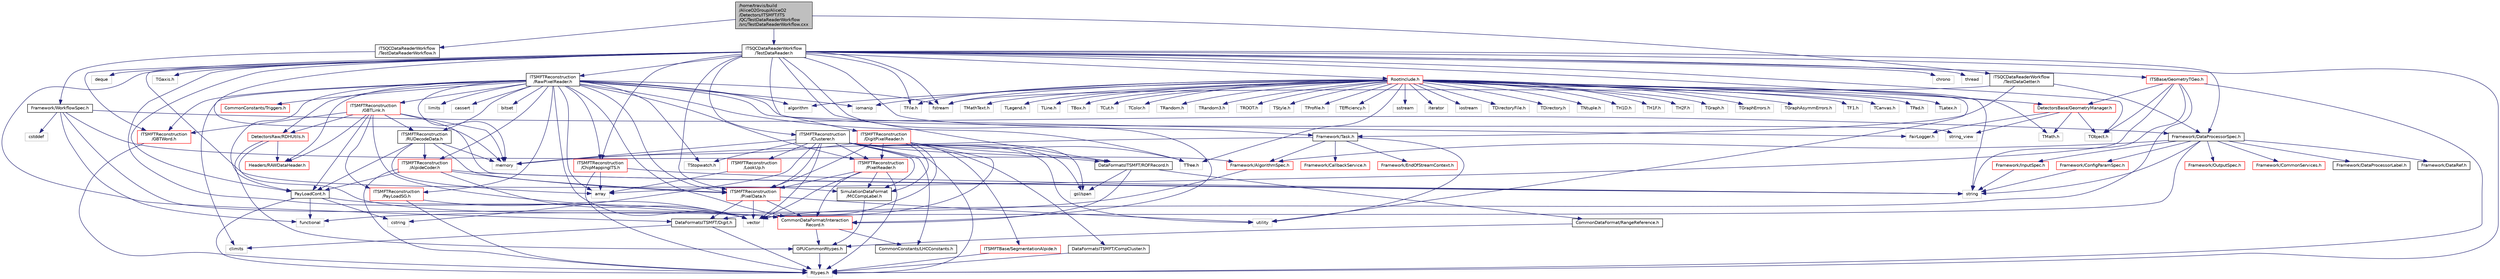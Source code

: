 digraph "/home/travis/build/AliceO2Group/AliceO2/Detectors/ITSMFT/ITS/QC/TestDataReaderWorkflow/src/TestDataReaderWorkflow.cxx"
{
 // INTERACTIVE_SVG=YES
  bgcolor="transparent";
  edge [fontname="Helvetica",fontsize="10",labelfontname="Helvetica",labelfontsize="10"];
  node [fontname="Helvetica",fontsize="10",shape=record];
  Node0 [label="/home/travis/build\l/AliceO2Group/AliceO2\l/Detectors/ITSMFT/ITS\l/QC/TestDataReaderWorkflow\l/src/TestDataReaderWorkflow.cxx",height=0.2,width=0.4,color="black", fillcolor="grey75", style="filled", fontcolor="black"];
  Node0 -> Node1 [color="midnightblue",fontsize="10",style="solid",fontname="Helvetica"];
  Node1 [label="ITSQCDataReaderWorkflow\l/TestDataReaderWorkflow.h",height=0.2,width=0.4,color="black",URL="$d6/da9/TestDataReaderWorkflow_8h.html"];
  Node1 -> Node2 [color="midnightblue",fontsize="10",style="solid",fontname="Helvetica"];
  Node2 [label="Framework/WorkflowSpec.h",height=0.2,width=0.4,color="black",URL="$df/da1/WorkflowSpec_8h.html"];
  Node2 -> Node3 [color="midnightblue",fontsize="10",style="solid",fontname="Helvetica"];
  Node3 [label="Framework/DataProcessorSpec.h",height=0.2,width=0.4,color="black",URL="$d0/df4/DataProcessorSpec_8h.html"];
  Node3 -> Node4 [color="midnightblue",fontsize="10",style="solid",fontname="Helvetica"];
  Node4 [label="Framework/AlgorithmSpec.h",height=0.2,width=0.4,color="red",URL="$d0/d14/AlgorithmSpec_8h.html"];
  Node4 -> Node84 [color="midnightblue",fontsize="10",style="solid",fontname="Helvetica"];
  Node84 [label="functional",height=0.2,width=0.4,color="grey75"];
  Node3 -> Node119 [color="midnightblue",fontsize="10",style="solid",fontname="Helvetica"];
  Node119 [label="Framework/ConfigParamSpec.h",height=0.2,width=0.4,color="red",URL="$d0/d1c/ConfigParamSpec_8h.html"];
  Node119 -> Node52 [color="midnightblue",fontsize="10",style="solid",fontname="Helvetica"];
  Node52 [label="string",height=0.2,width=0.4,color="grey75"];
  Node3 -> Node123 [color="midnightblue",fontsize="10",style="solid",fontname="Helvetica"];
  Node123 [label="Framework/DataProcessorLabel.h",height=0.2,width=0.4,color="black",URL="$d1/df2/DataProcessorLabel_8h.html"];
  Node3 -> Node7 [color="midnightblue",fontsize="10",style="solid",fontname="Helvetica"];
  Node7 [label="Framework/DataRef.h",height=0.2,width=0.4,color="black",URL="$d5/dfb/DataRef_8h.html"];
  Node3 -> Node58 [color="midnightblue",fontsize="10",style="solid",fontname="Helvetica"];
  Node58 [label="Framework/InputSpec.h",height=0.2,width=0.4,color="red",URL="$d5/d3f/InputSpec_8h.html"];
  Node58 -> Node52 [color="midnightblue",fontsize="10",style="solid",fontname="Helvetica"];
  Node3 -> Node45 [color="midnightblue",fontsize="10",style="solid",fontname="Helvetica"];
  Node45 [label="Framework/OutputSpec.h",height=0.2,width=0.4,color="red",URL="$db/d2d/OutputSpec_8h.html"];
  Node3 -> Node124 [color="midnightblue",fontsize="10",style="solid",fontname="Helvetica"];
  Node124 [label="Framework/CommonServices.h",height=0.2,width=0.4,color="red",URL="$d8/d02/CommonServices_8h.html"];
  Node3 -> Node52 [color="midnightblue",fontsize="10",style="solid",fontname="Helvetica"];
  Node3 -> Node25 [color="midnightblue",fontsize="10",style="solid",fontname="Helvetica"];
  Node25 [label="vector",height=0.2,width=0.4,color="grey75"];
  Node2 -> Node4 [color="midnightblue",fontsize="10",style="solid",fontname="Helvetica"];
  Node2 -> Node25 [color="midnightblue",fontsize="10",style="solid",fontname="Helvetica"];
  Node2 -> Node84 [color="midnightblue",fontsize="10",style="solid",fontname="Helvetica"];
  Node2 -> Node85 [color="midnightblue",fontsize="10",style="solid",fontname="Helvetica"];
  Node85 [label="cstddef",height=0.2,width=0.4,color="grey75"];
  Node0 -> Node125 [color="midnightblue",fontsize="10",style="solid",fontname="Helvetica"];
  Node125 [label="ITSQCDataReaderWorkflow\l/TestDataReader.h",height=0.2,width=0.4,color="black",URL="$dd/d69/TestDataReader_8h.html"];
  Node125 -> Node25 [color="midnightblue",fontsize="10",style="solid",fontname="Helvetica"];
  Node125 -> Node126 [color="midnightblue",fontsize="10",style="solid",fontname="Helvetica"];
  Node126 [label="deque",height=0.2,width=0.4,color="grey75"];
  Node125 -> Node18 [color="midnightblue",fontsize="10",style="solid",fontname="Helvetica"];
  Node18 [label="memory",height=0.2,width=0.4,color="grey75"];
  Node125 -> Node127 [color="midnightblue",fontsize="10",style="solid",fontname="Helvetica"];
  Node127 [label="Rtypes.h",height=0.2,width=0.4,color="grey75"];
  Node125 -> Node128 [color="midnightblue",fontsize="10",style="solid",fontname="Helvetica"];
  Node128 [label="TObject.h",height=0.2,width=0.4,color="grey75"];
  Node125 -> Node129 [color="midnightblue",fontsize="10",style="solid",fontname="Helvetica"];
  Node129 [label="TGaxis.h",height=0.2,width=0.4,color="grey75"];
  Node125 -> Node130 [color="midnightblue",fontsize="10",style="solid",fontname="Helvetica"];
  Node130 [label="TFile.h",height=0.2,width=0.4,color="grey75"];
  Node125 -> Node3 [color="midnightblue",fontsize="10",style="solid",fontname="Helvetica"];
  Node125 -> Node131 [color="midnightblue",fontsize="10",style="solid",fontname="Helvetica"];
  Node131 [label="Framework/Task.h",height=0.2,width=0.4,color="black",URL="$df/d4f/Task_8h.html"];
  Node131 -> Node4 [color="midnightblue",fontsize="10",style="solid",fontname="Helvetica"];
  Node131 -> Node132 [color="midnightblue",fontsize="10",style="solid",fontname="Helvetica"];
  Node132 [label="Framework/CallbackService.h",height=0.2,width=0.4,color="red",URL="$d9/d7f/CallbackService_8h.html"];
  Node131 -> Node135 [color="midnightblue",fontsize="10",style="solid",fontname="Helvetica"];
  Node135 [label="Framework/EndOfStreamContext.h",height=0.2,width=0.4,color="red",URL="$d0/d77/EndOfStreamContext_8h.html"];
  Node131 -> Node31 [color="midnightblue",fontsize="10",style="solid",fontname="Helvetica"];
  Node31 [label="utility",height=0.2,width=0.4,color="grey75"];
  Node131 -> Node18 [color="midnightblue",fontsize="10",style="solid",fontname="Helvetica"];
  Node125 -> Node136 [color="midnightblue",fontsize="10",style="solid",fontname="Helvetica"];
  Node136 [label="ITSMFTReconstruction\l/RawPixelReader.h",height=0.2,width=0.4,color="black",URL="$dd/db8/RawPixelReader_8h.html",tooltip="Definition of the Alpide pixel reader for raw data processing. "];
  Node136 -> Node137 [color="midnightblue",fontsize="10",style="solid",fontname="Helvetica"];
  Node137 [label="Headers/RAWDataHeader.h",height=0.2,width=0.4,color="red",URL="$d4/dee/RAWDataHeader_8h.html",tooltip="Definition of the RAW Data Header. "];
  Node136 -> Node138 [color="midnightblue",fontsize="10",style="solid",fontname="Helvetica"];
  Node138 [label="CommonDataFormat/Interaction\lRecord.h",height=0.2,width=0.4,color="red",URL="$d9/d80/InteractionRecord_8h.html"];
  Node138 -> Node139 [color="midnightblue",fontsize="10",style="solid",fontname="Helvetica"];
  Node139 [label="GPUCommonRtypes.h",height=0.2,width=0.4,color="black",URL="$d2/d45/GPUCommonRtypes_8h.html"];
  Node139 -> Node127 [color="midnightblue",fontsize="10",style="solid",fontname="Helvetica"];
  Node138 -> Node141 [color="midnightblue",fontsize="10",style="solid",fontname="Helvetica"];
  Node141 [label="CommonConstants/LHCConstants.h",height=0.2,width=0.4,color="black",URL="$d4/dc6/LHCConstants_8h.html",tooltip="Header to collect LHC related constants. "];
  Node136 -> Node142 [color="midnightblue",fontsize="10",style="solid",fontname="Helvetica"];
  Node142 [label="ITSMFTReconstruction\l/PixelReader.h",height=0.2,width=0.4,color="red",URL="$df/d2e/PixelReader_8h.html",tooltip="Abstract class for Alpide data reader class. "];
  Node142 -> Node127 [color="midnightblue",fontsize="10",style="solid",fontname="Helvetica"];
  Node142 -> Node143 [color="midnightblue",fontsize="10",style="solid",fontname="Helvetica"];
  Node143 [label="ITSMFTReconstruction\l/PixelData.h",height=0.2,width=0.4,color="red",URL="$da/d8d/PixelData_8h.html",tooltip="Transient data classes for single pixel and set of pixels from current chip. "];
  Node143 -> Node144 [color="midnightblue",fontsize="10",style="solid",fontname="Helvetica"];
  Node144 [label="DataFormatsITSMFT/Digit.h",height=0.2,width=0.4,color="black",URL="$d3/d1e/DataFormats_2Detectors_2ITSMFT_2common_2include_2DataFormatsITSMFT_2Digit_8h.html"];
  Node144 -> Node127 [color="midnightblue",fontsize="10",style="solid",fontname="Helvetica"];
  Node144 -> Node53 [color="midnightblue",fontsize="10",style="solid",fontname="Helvetica"];
  Node53 [label="climits",height=0.2,width=0.4,color="grey75"];
  Node143 -> Node138 [color="midnightblue",fontsize="10",style="solid",fontname="Helvetica"];
  Node143 -> Node25 [color="midnightblue",fontsize="10",style="solid",fontname="Helvetica"];
  Node143 -> Node31 [color="midnightblue",fontsize="10",style="solid",fontname="Helvetica"];
  Node142 -> Node147 [color="midnightblue",fontsize="10",style="solid",fontname="Helvetica"];
  Node147 [label="SimulationDataFormat\l/MCCompLabel.h",height=0.2,width=0.4,color="black",URL="$d7/dcd/MCCompLabel_8h.html"];
  Node147 -> Node139 [color="midnightblue",fontsize="10",style="solid",fontname="Helvetica"];
  Node142 -> Node138 [color="midnightblue",fontsize="10",style="solid",fontname="Helvetica"];
  Node142 -> Node25 [color="midnightblue",fontsize="10",style="solid",fontname="Helvetica"];
  Node136 -> Node143 [color="midnightblue",fontsize="10",style="solid",fontname="Helvetica"];
  Node136 -> Node150 [color="midnightblue",fontsize="10",style="solid",fontname="Helvetica"];
  Node150 [label="ITSMFTReconstruction\l/ChipMappingITS.h",height=0.2,width=0.4,color="red",URL="$d3/d57/ChipMappingITS_8h.html"];
  Node150 -> Node127 [color="midnightblue",fontsize="10",style="solid",fontname="Helvetica"];
  Node150 -> Node32 [color="midnightblue",fontsize="10",style="solid",fontname="Helvetica"];
  Node32 [label="array",height=0.2,width=0.4,color="grey75"];
  Node150 -> Node52 [color="midnightblue",fontsize="10",style="solid",fontname="Helvetica"];
  Node136 -> Node160 [color="midnightblue",fontsize="10",style="solid",fontname="Helvetica"];
  Node160 [label="ITSMFTReconstruction\l/AlpideCoder.h",height=0.2,width=0.4,color="red",URL="$d8/da2/AlpideCoder_8h.html",tooltip="class for the ALPIDE data decoding/encoding "];
  Node160 -> Node127 [color="midnightblue",fontsize="10",style="solid",fontname="Helvetica"];
  Node160 -> Node25 [color="midnightblue",fontsize="10",style="solid",fontname="Helvetica"];
  Node160 -> Node52 [color="midnightblue",fontsize="10",style="solid",fontname="Helvetica"];
  Node160 -> Node163 [color="midnightblue",fontsize="10",style="solid",fontname="Helvetica"];
  Node163 [label="PayLoadCont.h",height=0.2,width=0.4,color="black",URL="$d0/d35/PayLoadCont_8h.html",tooltip="Declaration of class for continuos buffer of ALPIDE data. "];
  Node163 -> Node49 [color="midnightblue",fontsize="10",style="solid",fontname="Helvetica"];
  Node49 [label="cstring",height=0.2,width=0.4,color="grey75"];
  Node163 -> Node25 [color="midnightblue",fontsize="10",style="solid",fontname="Helvetica"];
  Node163 -> Node84 [color="midnightblue",fontsize="10",style="solid",fontname="Helvetica"];
  Node163 -> Node127 [color="midnightblue",fontsize="10",style="solid",fontname="Helvetica"];
  Node160 -> Node143 [color="midnightblue",fontsize="10",style="solid",fontname="Helvetica"];
  Node136 -> Node146 [color="midnightblue",fontsize="10",style="solid",fontname="Helvetica"];
  Node146 [label="ITSMFTReconstruction\l/GBTWord.h",height=0.2,width=0.4,color="red",URL="$dd/d86/GBTWord_8h.html"];
  Node146 -> Node127 [color="midnightblue",fontsize="10",style="solid",fontname="Helvetica"];
  Node136 -> Node167 [color="midnightblue",fontsize="10",style="solid",fontname="Helvetica"];
  Node167 [label="CommonConstants/Triggers.h",height=0.2,width=0.4,color="red",URL="$de/da4/Triggers_8h.html",tooltip="Definition of the 32 Central Trigger System (CTS) Trigger Types defined in https://twiki.cern.ch/twiki/pub/ALICE/NoteForFEDevelopers/CTS_CRU_FE_interface.pdf. "];
  Node136 -> Node163 [color="midnightblue",fontsize="10",style="solid",fontname="Helvetica"];
  Node136 -> Node168 [color="midnightblue",fontsize="10",style="solid",fontname="Helvetica"];
  Node168 [label="ITSMFTReconstruction\l/PayLoadSG.h",height=0.2,width=0.4,color="red",URL="$d4/d20/PayLoadSG_8h.html",tooltip="Declaration of class for scatter-gather buffer. "];
  Node168 -> Node25 [color="midnightblue",fontsize="10",style="solid",fontname="Helvetica"];
  Node168 -> Node127 [color="midnightblue",fontsize="10",style="solid",fontname="Helvetica"];
  Node136 -> Node169 [color="midnightblue",fontsize="10",style="solid",fontname="Helvetica"];
  Node169 [label="ITSMFTReconstruction\l/GBTLink.h",height=0.2,width=0.4,color="red",URL="$d0/dd1/GBTLink_8h.html",tooltip="Declarations of helper classes for the ITS/MFT raw data decoding. "];
  Node169 -> Node52 [color="midnightblue",fontsize="10",style="solid",fontname="Helvetica"];
  Node169 -> Node18 [color="midnightblue",fontsize="10",style="solid",fontname="Helvetica"];
  Node169 -> Node163 [color="midnightblue",fontsize="10",style="solid",fontname="Helvetica"];
  Node169 -> Node168 [color="midnightblue",fontsize="10",style="solid",fontname="Helvetica"];
  Node169 -> Node146 [color="midnightblue",fontsize="10",style="solid",fontname="Helvetica"];
  Node169 -> Node170 [color="midnightblue",fontsize="10",style="solid",fontname="Helvetica"];
  Node170 [label="ITSMFTReconstruction\l/RUDecodeData.h",height=0.2,width=0.4,color="black",URL="$db/d0e/RUDecodeData_8h.html",tooltip="Declaration of the Readout Unite decoder class. "];
  Node170 -> Node32 [color="midnightblue",fontsize="10",style="solid",fontname="Helvetica"];
  Node170 -> Node18 [color="midnightblue",fontsize="10",style="solid",fontname="Helvetica"];
  Node170 -> Node143 [color="midnightblue",fontsize="10",style="solid",fontname="Helvetica"];
  Node170 -> Node163 [color="midnightblue",fontsize="10",style="solid",fontname="Helvetica"];
  Node170 -> Node160 [color="midnightblue",fontsize="10",style="solid",fontname="Helvetica"];
  Node169 -> Node137 [color="midnightblue",fontsize="10",style="solid",fontname="Helvetica"];
  Node169 -> Node171 [color="midnightblue",fontsize="10",style="solid",fontname="Helvetica"];
  Node171 [label="DetectorsRaw/RDHUtils.h",height=0.2,width=0.4,color="red",URL="$d6/dec/Raw_2include_2DetectorsRaw_2RDHUtils_8h.html"];
  Node171 -> Node139 [color="midnightblue",fontsize="10",style="solid",fontname="Helvetica"];
  Node171 -> Node137 [color="midnightblue",fontsize="10",style="solid",fontname="Helvetica"];
  Node171 -> Node138 [color="midnightblue",fontsize="10",style="solid",fontname="Helvetica"];
  Node169 -> Node138 [color="midnightblue",fontsize="10",style="solid",fontname="Helvetica"];
  Node136 -> Node170 [color="midnightblue",fontsize="10",style="solid",fontname="Helvetica"];
  Node136 -> Node171 [color="midnightblue",fontsize="10",style="solid",fontname="Helvetica"];
  Node136 -> Node174 [color="midnightblue",fontsize="10",style="solid",fontname="Helvetica"];
  Node174 [label="TTree.h",height=0.2,width=0.4,color="grey75"];
  Node136 -> Node175 [color="midnightblue",fontsize="10",style="solid",fontname="Helvetica"];
  Node175 [label="TStopwatch.h",height=0.2,width=0.4,color="grey75"];
  Node136 -> Node176 [color="midnightblue",fontsize="10",style="solid",fontname="Helvetica"];
  Node176 [label="FairLogger.h",height=0.2,width=0.4,color="grey75"];
  Node136 -> Node25 [color="midnightblue",fontsize="10",style="solid",fontname="Helvetica"];
  Node136 -> Node177 [color="midnightblue",fontsize="10",style="solid",fontname="Helvetica"];
  Node177 [label="limits",height=0.2,width=0.4,color="grey75"];
  Node136 -> Node53 [color="midnightblue",fontsize="10",style="solid",fontname="Helvetica"];
  Node136 -> Node18 [color="midnightblue",fontsize="10",style="solid",fontname="Helvetica"];
  Node136 -> Node50 [color="midnightblue",fontsize="10",style="solid",fontname="Helvetica"];
  Node50 [label="algorithm",height=0.2,width=0.4,color="grey75"];
  Node136 -> Node48 [color="midnightblue",fontsize="10",style="solid",fontname="Helvetica"];
  Node48 [label="cassert",height=0.2,width=0.4,color="grey75"];
  Node136 -> Node178 [color="midnightblue",fontsize="10",style="solid",fontname="Helvetica"];
  Node178 [label="fstream",height=0.2,width=0.4,color="grey75"];
  Node136 -> Node109 [color="midnightblue",fontsize="10",style="solid",fontname="Helvetica"];
  Node109 [label="string_view",height=0.2,width=0.4,color="grey75"];
  Node136 -> Node32 [color="midnightblue",fontsize="10",style="solid",fontname="Helvetica"];
  Node136 -> Node153 [color="midnightblue",fontsize="10",style="solid",fontname="Helvetica"];
  Node153 [label="bitset",height=0.2,width=0.4,color="grey75"];
  Node136 -> Node179 [color="midnightblue",fontsize="10",style="solid",fontname="Helvetica"];
  Node179 [label="iomanip",height=0.2,width=0.4,color="grey75"];
  Node125 -> Node180 [color="midnightblue",fontsize="10",style="solid",fontname="Helvetica"];
  Node180 [label="DataFormatsITSMFT/ROFRecord.h",height=0.2,width=0.4,color="black",URL="$d0/dc6/ITSMFT_2common_2include_2DataFormatsITSMFT_2ROFRecord_8h.html"];
  Node180 -> Node181 [color="midnightblue",fontsize="10",style="solid",fontname="Helvetica"];
  Node181 [label="CommonDataFormat/RangeReference.h",height=0.2,width=0.4,color="black",URL="$de/d64/RangeReference_8h.html",tooltip="Class to refer to the 1st entry and N elements of some group in the continuous container. "];
  Node181 -> Node139 [color="midnightblue",fontsize="10",style="solid",fontname="Helvetica"];
  Node180 -> Node138 [color="midnightblue",fontsize="10",style="solid",fontname="Helvetica"];
  Node180 -> Node17 [color="midnightblue",fontsize="10",style="solid",fontname="Helvetica"];
  Node17 [label="gsl/span",height=0.2,width=0.4,color="grey75"];
  Node125 -> Node147 [color="midnightblue",fontsize="10",style="solid",fontname="Helvetica"];
  Node125 -> Node178 [color="midnightblue",fontsize="10",style="solid",fontname="Helvetica"];
  Node125 -> Node182 [color="midnightblue",fontsize="10",style="solid",fontname="Helvetica"];
  Node182 [label="ITSMFTReconstruction\l/Clusterer.h",height=0.2,width=0.4,color="black",URL="$d6/d04/ITSMFT_2common_2reconstruction_2include_2ITSMFTReconstruction_2Clusterer_8h.html"];
  Node182 -> Node31 [color="midnightblue",fontsize="10",style="solid",fontname="Helvetica"];
  Node182 -> Node25 [color="midnightblue",fontsize="10",style="solid",fontname="Helvetica"];
  Node182 -> Node49 [color="midnightblue",fontsize="10",style="solid",fontname="Helvetica"];
  Node182 -> Node18 [color="midnightblue",fontsize="10",style="solid",fontname="Helvetica"];
  Node182 -> Node17 [color="midnightblue",fontsize="10",style="solid",fontname="Helvetica"];
  Node182 -> Node183 [color="midnightblue",fontsize="10",style="solid",fontname="Helvetica"];
  Node183 [label="ITSMFTBase/SegmentationAlpide.h",height=0.2,width=0.4,color="red",URL="$d3/dba/SegmentationAlpide_8h.html",tooltip="Definition of the SegmentationAlpide class. "];
  Node183 -> Node127 [color="midnightblue",fontsize="10",style="solid",fontname="Helvetica"];
  Node182 -> Node194 [color="midnightblue",fontsize="10",style="solid",fontname="Helvetica"];
  Node194 [label="DataFormatsITSMFT/CompCluster.h",height=0.2,width=0.4,color="black",URL="$df/de4/CompCluster_8h.html",tooltip="Definition of the ITSMFT compact cluster. "];
  Node194 -> Node127 [color="midnightblue",fontsize="10",style="solid",fontname="Helvetica"];
  Node182 -> Node180 [color="midnightblue",fontsize="10",style="solid",fontname="Helvetica"];
  Node182 -> Node142 [color="midnightblue",fontsize="10",style="solid",fontname="Helvetica"];
  Node182 -> Node143 [color="midnightblue",fontsize="10",style="solid",fontname="Helvetica"];
  Node182 -> Node195 [color="midnightblue",fontsize="10",style="solid",fontname="Helvetica"];
  Node195 [label="ITSMFTReconstruction\l/LookUp.h",height=0.2,width=0.4,color="red",URL="$df/ddf/LookUp_8h.html",tooltip="Definition of the LookUp class. "];
  Node195 -> Node32 [color="midnightblue",fontsize="10",style="solid",fontname="Helvetica"];
  Node182 -> Node147 [color="midnightblue",fontsize="10",style="solid",fontname="Helvetica"];
  Node182 -> Node141 [color="midnightblue",fontsize="10",style="solid",fontname="Helvetica"];
  Node182 -> Node127 [color="midnightblue",fontsize="10",style="solid",fontname="Helvetica"];
  Node182 -> Node175 [color="midnightblue",fontsize="10",style="solid",fontname="Helvetica"];
  Node125 -> Node200 [color="midnightblue",fontsize="10",style="solid",fontname="Helvetica"];
  Node200 [label="RootInclude.h",height=0.2,width=0.4,color="red",URL="$d5/d97/RootInclude_8h.html"];
  Node200 -> Node52 [color="midnightblue",fontsize="10",style="solid",fontname="Helvetica"];
  Node200 -> Node80 [color="midnightblue",fontsize="10",style="solid",fontname="Helvetica"];
  Node80 [label="sstream",height=0.2,width=0.4,color="grey75"];
  Node200 -> Node50 [color="midnightblue",fontsize="10",style="solid",fontname="Helvetica"];
  Node200 -> Node88 [color="midnightblue",fontsize="10",style="solid",fontname="Helvetica"];
  Node88 [label="iterator",height=0.2,width=0.4,color="grey75"];
  Node200 -> Node166 [color="midnightblue",fontsize="10",style="solid",fontname="Helvetica"];
  Node166 [label="iostream",height=0.2,width=0.4,color="grey75"];
  Node200 -> Node178 [color="midnightblue",fontsize="10",style="solid",fontname="Helvetica"];
  Node200 -> Node179 [color="midnightblue",fontsize="10",style="solid",fontname="Helvetica"];
  Node200 -> Node31 [color="midnightblue",fontsize="10",style="solid",fontname="Helvetica"];
  Node200 -> Node130 [color="midnightblue",fontsize="10",style="solid",fontname="Helvetica"];
  Node200 -> Node201 [color="midnightblue",fontsize="10",style="solid",fontname="Helvetica"];
  Node201 [label="TDirectoryFile.h",height=0.2,width=0.4,color="grey75"];
  Node200 -> Node202 [color="midnightblue",fontsize="10",style="solid",fontname="Helvetica"];
  Node202 [label="TDirectory.h",height=0.2,width=0.4,color="grey75"];
  Node200 -> Node174 [color="midnightblue",fontsize="10",style="solid",fontname="Helvetica"];
  Node200 -> Node203 [color="midnightblue",fontsize="10",style="solid",fontname="Helvetica"];
  Node203 [label="TNtuple.h",height=0.2,width=0.4,color="grey75"];
  Node200 -> Node204 [color="midnightblue",fontsize="10",style="solid",fontname="Helvetica"];
  Node204 [label="TH1D.h",height=0.2,width=0.4,color="grey75"];
  Node200 -> Node199 [color="midnightblue",fontsize="10",style="solid",fontname="Helvetica"];
  Node199 [label="TH1F.h",height=0.2,width=0.4,color="grey75"];
  Node200 -> Node205 [color="midnightblue",fontsize="10",style="solid",fontname="Helvetica"];
  Node205 [label="TH2F.h",height=0.2,width=0.4,color="grey75"];
  Node200 -> Node206 [color="midnightblue",fontsize="10",style="solid",fontname="Helvetica"];
  Node206 [label="TGraph.h",height=0.2,width=0.4,color="grey75"];
  Node200 -> Node207 [color="midnightblue",fontsize="10",style="solid",fontname="Helvetica"];
  Node207 [label="TGraphErrors.h",height=0.2,width=0.4,color="grey75"];
  Node200 -> Node208 [color="midnightblue",fontsize="10",style="solid",fontname="Helvetica"];
  Node208 [label="TGraphAsymmErrors.h",height=0.2,width=0.4,color="grey75"];
  Node200 -> Node209 [color="midnightblue",fontsize="10",style="solid",fontname="Helvetica"];
  Node209 [label="TF1.h",height=0.2,width=0.4,color="grey75"];
  Node200 -> Node210 [color="midnightblue",fontsize="10",style="solid",fontname="Helvetica"];
  Node210 [label="TCanvas.h",height=0.2,width=0.4,color="grey75"];
  Node200 -> Node211 [color="midnightblue",fontsize="10",style="solid",fontname="Helvetica"];
  Node211 [label="TPad.h",height=0.2,width=0.4,color="grey75"];
  Node200 -> Node212 [color="midnightblue",fontsize="10",style="solid",fontname="Helvetica"];
  Node212 [label="TLatex.h",height=0.2,width=0.4,color="grey75"];
  Node200 -> Node213 [color="midnightblue",fontsize="10",style="solid",fontname="Helvetica"];
  Node213 [label="TMathText.h",height=0.2,width=0.4,color="grey75"];
  Node200 -> Node214 [color="midnightblue",fontsize="10",style="solid",fontname="Helvetica"];
  Node214 [label="TLegend.h",height=0.2,width=0.4,color="grey75"];
  Node200 -> Node215 [color="midnightblue",fontsize="10",style="solid",fontname="Helvetica"];
  Node215 [label="TLine.h",height=0.2,width=0.4,color="grey75"];
  Node200 -> Node216 [color="midnightblue",fontsize="10",style="solid",fontname="Helvetica"];
  Node216 [label="TBox.h",height=0.2,width=0.4,color="grey75"];
  Node200 -> Node217 [color="midnightblue",fontsize="10",style="solid",fontname="Helvetica"];
  Node217 [label="TCut.h",height=0.2,width=0.4,color="grey75"];
  Node200 -> Node218 [color="midnightblue",fontsize="10",style="solid",fontname="Helvetica"];
  Node218 [label="TColor.h",height=0.2,width=0.4,color="grey75"];
  Node200 -> Node219 [color="midnightblue",fontsize="10",style="solid",fontname="Helvetica"];
  Node219 [label="TMath.h",height=0.2,width=0.4,color="grey75"];
  Node200 -> Node220 [color="midnightblue",fontsize="10",style="solid",fontname="Helvetica"];
  Node220 [label="TRandom.h",height=0.2,width=0.4,color="grey75"];
  Node200 -> Node221 [color="midnightblue",fontsize="10",style="solid",fontname="Helvetica"];
  Node221 [label="TRandom3.h",height=0.2,width=0.4,color="grey75"];
  Node200 -> Node222 [color="midnightblue",fontsize="10",style="solid",fontname="Helvetica"];
  Node222 [label="TROOT.h",height=0.2,width=0.4,color="grey75"];
  Node200 -> Node223 [color="midnightblue",fontsize="10",style="solid",fontname="Helvetica"];
  Node223 [label="TStyle.h",height=0.2,width=0.4,color="grey75"];
  Node200 -> Node224 [color="midnightblue",fontsize="10",style="solid",fontname="Helvetica"];
  Node224 [label="TProfile.h",height=0.2,width=0.4,color="grey75"];
  Node200 -> Node225 [color="midnightblue",fontsize="10",style="solid",fontname="Helvetica"];
  Node225 [label="TEfficiency.h",height=0.2,width=0.4,color="grey75"];
  Node125 -> Node227 [color="midnightblue",fontsize="10",style="solid",fontname="Helvetica"];
  Node227 [label="ITSBase/GeometryTGeo.h",height=0.2,width=0.4,color="red",URL="$d9/dfb/ITSMFT_2ITS_2base_2include_2ITSBase_2GeometryTGeo_8h.html"];
  Node227 -> Node128 [color="midnightblue",fontsize="10",style="solid",fontname="Helvetica"];
  Node227 -> Node32 [color="midnightblue",fontsize="10",style="solid",fontname="Helvetica"];
  Node227 -> Node52 [color="midnightblue",fontsize="10",style="solid",fontname="Helvetica"];
  Node227 -> Node25 [color="midnightblue",fontsize="10",style="solid",fontname="Helvetica"];
  Node227 -> Node228 [color="midnightblue",fontsize="10",style="solid",fontname="Helvetica"];
  Node228 [label="DetectorsBase/GeometryManager.h",height=0.2,width=0.4,color="red",URL="$db/dcc/Detectors_2Base_2include_2DetectorsBase_2GeometryManager_8h.html"];
  Node228 -> Node219 [color="midnightblue",fontsize="10",style="solid",fontname="Helvetica"];
  Node228 -> Node128 [color="midnightblue",fontsize="10",style="solid",fontname="Helvetica"];
  Node228 -> Node109 [color="midnightblue",fontsize="10",style="solid",fontname="Helvetica"];
  Node228 -> Node176 [color="midnightblue",fontsize="10",style="solid",fontname="Helvetica"];
  Node227 -> Node127 [color="midnightblue",fontsize="10",style="solid",fontname="Helvetica"];
  Node125 -> Node228 [color="midnightblue",fontsize="10",style="solid",fontname="Helvetica"];
  Node125 -> Node237 [color="midnightblue",fontsize="10",style="solid",fontname="Helvetica"];
  Node237 [label="ITSMFTReconstruction\l/DigitPixelReader.h",height=0.2,width=0.4,color="red",URL="$d4/d75/DigitPixelReader_8h.html",tooltip="Definition of the Alpide pixel reader for MC digits processing. "];
  Node237 -> Node142 [color="midnightblue",fontsize="10",style="solid",fontname="Helvetica"];
  Node237 -> Node143 [color="midnightblue",fontsize="10",style="solid",fontname="Helvetica"];
  Node237 -> Node180 [color="midnightblue",fontsize="10",style="solid",fontname="Helvetica"];
  Node237 -> Node144 [color="midnightblue",fontsize="10",style="solid",fontname="Helvetica"];
  Node237 -> Node147 [color="midnightblue",fontsize="10",style="solid",fontname="Helvetica"];
  Node237 -> Node174 [color="midnightblue",fontsize="10",style="solid",fontname="Helvetica"];
  Node237 -> Node25 [color="midnightblue",fontsize="10",style="solid",fontname="Helvetica"];
  Node237 -> Node18 [color="midnightblue",fontsize="10",style="solid",fontname="Helvetica"];
  Node237 -> Node17 [color="midnightblue",fontsize="10",style="solid",fontname="Helvetica"];
  Node125 -> Node144 [color="midnightblue",fontsize="10",style="solid",fontname="Helvetica"];
  Node125 -> Node150 [color="midnightblue",fontsize="10",style="solid",fontname="Helvetica"];
  Node125 -> Node146 [color="midnightblue",fontsize="10",style="solid",fontname="Helvetica"];
  Node125 -> Node163 [color="midnightblue",fontsize="10",style="solid",fontname="Helvetica"];
  Node125 -> Node143 [color="midnightblue",fontsize="10",style="solid",fontname="Helvetica"];
  Node125 -> Node138 [color="midnightblue",fontsize="10",style="solid",fontname="Helvetica"];
  Node125 -> Node62 [color="midnightblue",fontsize="10",style="solid",fontname="Helvetica"];
  Node62 [label="chrono",height=0.2,width=0.4,color="grey75"];
  Node125 -> Node112 [color="midnightblue",fontsize="10",style="solid",fontname="Helvetica"];
  Node112 [label="thread",height=0.2,width=0.4,color="grey75"];
  Node0 -> Node238 [color="midnightblue",fontsize="10",style="solid",fontname="Helvetica"];
  Node238 [label="ITSQCDataReaderWorkflow\l/TestDataGetter.h",height=0.2,width=0.4,color="black",URL="$d6/d92/TestDataGetter_8h.html"];
  Node238 -> Node178 [color="midnightblue",fontsize="10",style="solid",fontname="Helvetica"];
  Node238 -> Node3 [color="midnightblue",fontsize="10",style="solid",fontname="Helvetica"];
  Node238 -> Node131 [color="midnightblue",fontsize="10",style="solid",fontname="Helvetica"];
}
